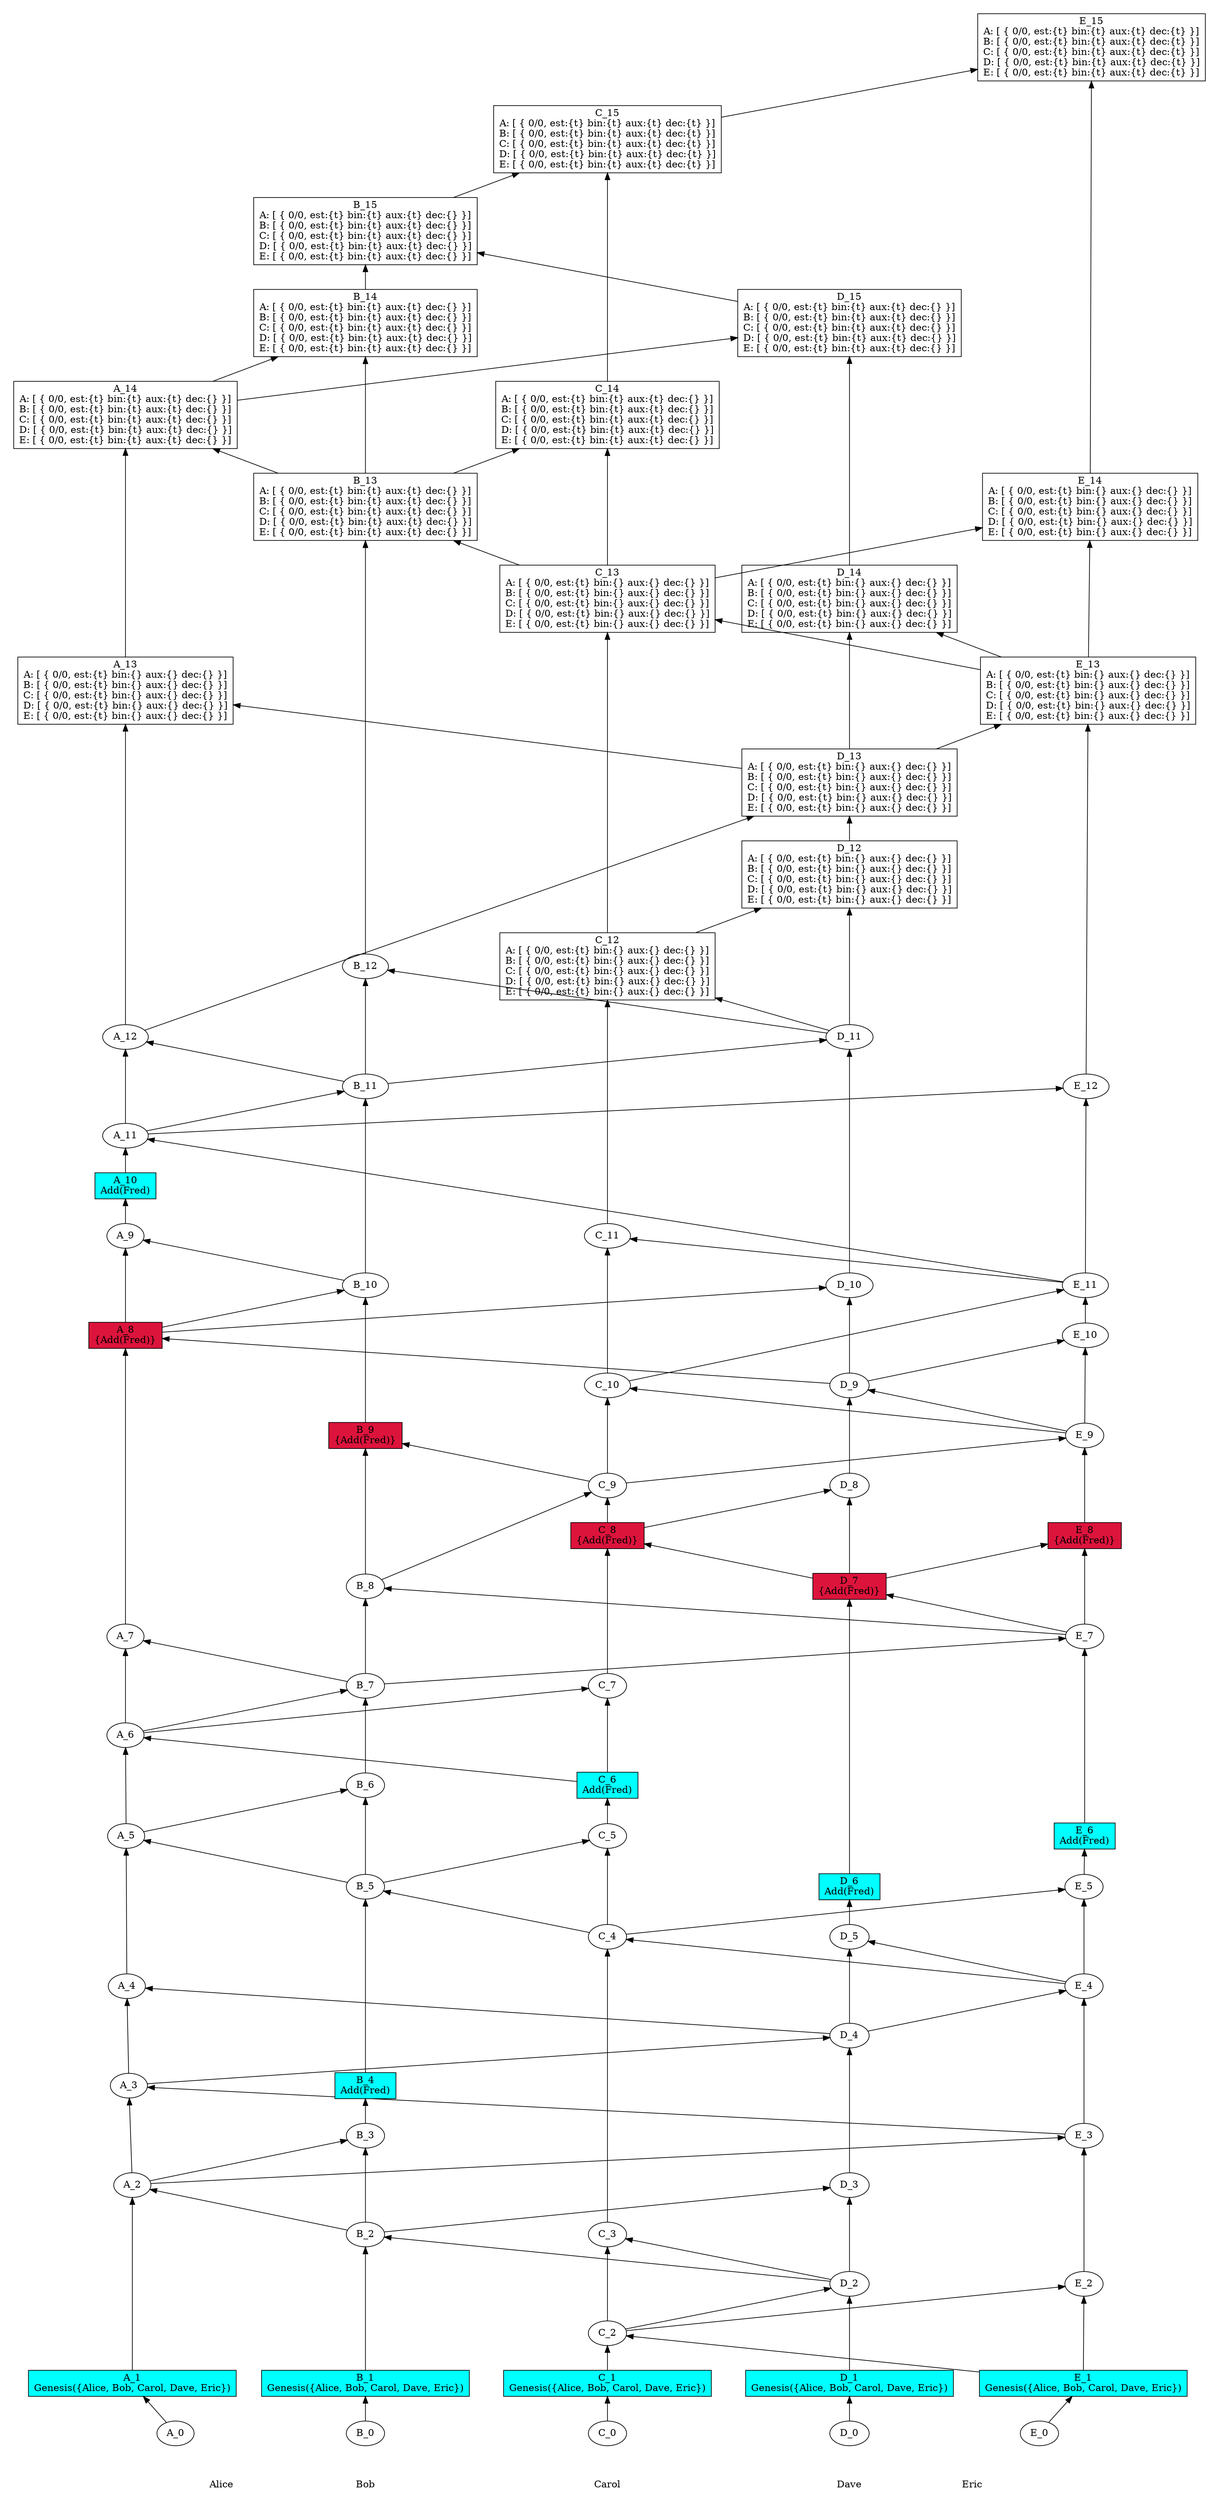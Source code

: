 digraph GossipGraph {
  splines=false
  rankdir=BT
/// our_id: Alice
/// peer_states: {Alice: "Active", Bob: "Active", Carol: "Active", Dave: "Active", Eric: "Active"}
/// { 0401d8..
/// cause: Response
/// interesting_content: {}
/// last_ancestors: {Alice: 6, Bob: 8, Carol: 6, Dave: 4, Eric: 7}
/// }
/// { 0be3da..
/// cause: Request
/// interesting_content: {}
/// last_ancestors: {Alice: 3, Bob: 2, Carol: 2, Dave: 4, Eric: 4}
/// }
/// { 0f0c81..
/// cause: Request
/// interesting_content: {}
/// last_ancestors: {Alice: 14, Bob: 13, Carol: 13, Dave: 13, Eric: 13}
/// }
/// { 12d233..
/// cause: Request
/// interesting_content: {}
/// last_ancestors: {Alice: 12, Bob: 11, Carol: 12, Dave: 13, Eric: 13}
/// }
/// { 17fc8d..
/// cause: Request
/// interesting_content: {}
/// last_ancestors: {Alice: 3, Bob: 2, Carol: 4, Dave: 4, Eric: 4}
/// }
/// { 1d133e..
/// cause: Request
/// interesting_content: {}
/// last_ancestors: {Alice: 14, Bob: 15, Carol: 13, Dave: 15, Eric: 13}
/// }
/// { 1de169..
/// cause: Response
/// interesting_content: {}
/// last_ancestors: {Alice: 14, Bob: 14, Carol: 13, Dave: 13, Eric: 13}
/// }
/// { 1ee1ea..
/// cause: Response
/// interesting_content: {}
/// last_ancestors: {Alice: 3, Bob: 2, Carol: 2, Dave: 2, Eric: 3}
/// }
/// { 243f9b..
/// cause: Request
/// interesting_content: {}
/// last_ancestors: {Alice: 3, Bob: 2, Carol: 2, Dave: 4, Eric: 3}
/// }
/// { 283af0..
/// cause: Request
/// interesting_content: {}
/// last_ancestors: {Alice: 14, Bob: 13, Carol: 13, Dave: 15, Eric: 13}
/// }
/// { 285d4a..
/// cause: Request
/// interesting_content: {}
/// last_ancestors: {Alice: 5, Bob: 5, Carol: 4, Dave: 4, Eric: 4}
/// }
/// { 2d9c69..
/// cause: Response
/// interesting_content: {}
/// last_ancestors: {Alice: 6, Bob: 7, Carol: 8, Dave: 8, Eric: 7}
/// }
/// { 2ef82a..
/// cause: Observation(Add(Fred))
/// interesting_content: {}
/// last_ancestors: {Alice: 3, Bob: 2, Carol: 2, Dave: 6, Eric: 4}
/// }
/// { 305576..
/// cause: Request
/// interesting_content: {}
/// last_ancestors: {Alice: 12, Bob: 11, Carol: 13, Dave: 13, Eric: 13}
/// }
/// { 3529f4..
/// cause: Response
/// interesting_content: {}
/// last_ancestors: {Alice: 6, Bob: 8, Carol: 11, Dave: 9, Eric: 11}
/// }
/// { 3a6b54..
/// cause: Response
/// interesting_content: {Add(Fred)}
/// last_ancestors: {Alice: 6, Bob: 9, Carol: 9, Dave: 7, Eric: 7}
/// }
/// { 3d95e4..
/// cause: Request
/// interesting_content: {}
/// last_ancestors: {Alice: 12, Bob: 13, Carol: 13, Dave: 13, Eric: 13}
/// }
/// { 3dd87c..
/// cause: Response
/// interesting_content: {}
/// last_ancestors: {Alice: 13, Bob: 11, Carol: 12, Dave: 13, Eric: 11}
/// }
/// { 401025..
/// cause: Response
/// interesting_content: {}
/// last_ancestors: {Alice: 12, Bob: 13, Carol: 14, Dave: 13, Eric: 13}
/// }
/// { 416f90..
/// cause: Observation(Genesis({Alice, Bob, Carol, Dave, Eric}))
/// interesting_content: {}
/// last_ancestors: {Bob: 1}
/// }
/// { 417f5a..
/// cause: Response
/// interesting_content: {}
/// last_ancestors: {Alice: 12, Bob: 11, Carol: 12, Dave: 14, Eric: 13}
/// }
/// { 435be2..
/// cause: Request
/// interesting_content: {Add(Fred)}
/// last_ancestors: {Alice: 6, Bob: 7, Carol: 8, Dave: 7, Eric: 7}
/// }
/// { 44802a..
/// cause: Request
/// interesting_content: {}
/// last_ancestors: {Alice: 14, Bob: 15, Carol: 15, Dave: 15, Eric: 15}
/// }
/// { 44b01b..
/// cause: Request
/// interesting_content: {}
/// last_ancestors: {Alice: 11, Bob: 10, Carol: 10, Dave: 9, Eric: 11}
/// }
/// { 463e55..
/// cause: Response
/// interesting_content: {}
/// last_ancestors: {Alice: 6, Bob: 8, Carol: 10, Dave: 7, Eric: 9}
/// }
/// { 47ac53..
/// cause: Response
/// interesting_content: {}
/// last_ancestors: {Alice: 5, Bob: 6, Carol: 4, Dave: 4, Eric: 4}
/// }
/// { 4ee0c8..
/// cause: Request
/// interesting_content: {}
/// last_ancestors: {Carol: 2, Dave: 2, Eric: 1}
/// }
/// { 50c6a5..
/// cause: Initial
/// interesting_content: {}
/// last_ancestors: {Carol: 0}
/// }
/// { 57c856..
/// cause: Request
/// interesting_content: {}
/// last_ancestors: {Alice: 6, Bob: 8, Carol: 9, Dave: 7, Eric: 9}
/// }
/// { 5c5533..
/// cause: Request
/// interesting_content: {}
/// last_ancestors: {Alice: 11, Bob: 11, Carol: 12, Dave: 11, Eric: 11}
/// }
/// { 5fb390..
/// cause: Request
/// interesting_content: {}
/// last_ancestors: {Alice: 14, Bob: 15, Carol: 15, Dave: 15, Eric: 13}
/// }
/// { 655532..
/// cause: Response
/// interesting_content: {}
/// last_ancestors: {Alice: 3, Bob: 2, Carol: 2, Dave: 5, Eric: 4}
/// }
/// { 659e9d..
/// cause: Observation(Add(Fred))
/// interesting_content: {}
/// last_ancestors: {Alice: 3, Bob: 5, Carol: 6, Dave: 4, Eric: 4}
/// }
/// { 665ca3..
/// cause: Request
/// interesting_content: {}
/// last_ancestors: {Alice: 2, Bob: 2, Carol: 2, Dave: 2, Eric: 1}
/// }
/// { 67ceff..
/// cause: Response
/// interesting_content: {}
/// last_ancestors: {Carol: 3, Dave: 2, Eric: 1}
/// }
/// { 74b811..
/// cause: Request
/// interesting_content: {}
/// last_ancestors: {Alice: 6, Bob: 7, Carol: 6, Dave: 4, Eric: 7}
/// }
/// { 77916c..
/// cause: Observation(Add(Fred))
/// interesting_content: {}
/// last_ancestors: {Alice: 10, Bob: 10, Carol: 9, Dave: 9, Eric: 9}
/// }
/// { 80358a..
/// cause: Request
/// interesting_content: {}
/// last_ancestors: {Bob: 2, Carol: 2, Dave: 2, Eric: 1}
/// }
/// { 821f15..
/// cause: Request
/// interesting_content: {}
/// last_ancestors: {Carol: 2, Eric: 1}
/// }
/// { 8627d8..
/// cause: Response
/// interesting_content: {}
/// last_ancestors: {Carol: 2, Eric: 2}
/// }
/// { 8d3f49..
/// cause: Request
/// interesting_content: {}
/// last_ancestors: {Alice: 3, Bob: 5, Carol: 4, Dave: 4, Eric: 4}
/// }
/// { 8de30c..
/// cause: Response
/// interesting_content: {}
/// last_ancestors: {Alice: 7, Bob: 7, Carol: 6, Dave: 4, Eric: 4}
/// }
/// { 8efa1a..
/// cause: Request
/// interesting_content: {}
/// last_ancestors: {Alice: 6, Bob: 8, Carol: 9, Dave: 7, Eric: 7}
/// }
/// { 91c17a..
/// cause: Observation(Add(Fred))
/// interesting_content: {}
/// last_ancestors: {Alice: 2, Bob: 4, Carol: 2, Dave: 2, Eric: 1}
/// }
/// { 94ba43..
/// cause: Response
/// interesting_content: {}
/// last_ancestors: {Alice: 3, Bob: 5, Carol: 5, Dave: 4, Eric: 4}
/// }
/// { 956aa5..
/// cause: Response
/// interesting_content: {}
/// last_ancestors: {Bob: 2, Carol: 2, Dave: 3, Eric: 1}
/// }
/// { 95961e..
/// cause: Request
/// interesting_content: {}
/// last_ancestors: {Alice: 6, Bob: 5, Carol: 6, Dave: 4, Eric: 4}
/// }
/// { 9868ef..
/// cause: Response
/// interesting_content: {}
/// last_ancestors: {Alice: 6, Bob: 5, Carol: 7, Dave: 4, Eric: 4}
/// }
/// { 9a6599..
/// cause: Request
/// interesting_content: {}
/// last_ancestors: {Alice: 12, Bob: 11, Carol: 12, Dave: 13, Eric: 11}
/// }
/// { 9aea8e..
/// cause: Response
/// interesting_content: {}
/// last_ancestors: {Alice: 12, Bob: 11, Carol: 13, Dave: 13, Eric: 14}
/// }
/// { 9b33e8..
/// cause: Response
/// interesting_content: {}
/// last_ancestors: {Alice: 8, Bob: 8, Carol: 9, Dave: 10, Eric: 9}
/// }
/// { 9dfe29..
/// cause: Response
/// interesting_content: {}
/// last_ancestors: {Alice: 3, Bob: 2, Carol: 4, Dave: 4, Eric: 5}
/// }
/// { a0ac51..
/// cause: Response
/// interesting_content: {}
/// last_ancestors: {Alice: 11, Bob: 12, Carol: 10, Dave: 11, Eric: 11}
/// }
/// { a3073b..
/// cause: Observation(Genesis({Alice, Bob, Carol, Dave, Eric}))
/// interesting_content: {}
/// last_ancestors: {Eric: 1}
/// }
/// { a92c26..
/// cause: Observation(Genesis({Alice, Bob, Carol, Dave, Eric}))
/// interesting_content: {}
/// last_ancestors: {Dave: 1}
/// }
/// { abbb12..
/// cause: Response
/// interesting_content: {}
/// last_ancestors: {Alice: 9, Bob: 10, Carol: 9, Dave: 9, Eric: 9}
/// }
/// { b016b3..
/// cause: Response
/// interesting_content: {}
/// last_ancestors: {Alice: 2, Bob: 3, Carol: 2, Dave: 2, Eric: 1}
/// }
/// { b10d0c..
/// cause: Request
/// interesting_content: {Add(Fred)}
/// last_ancestors: {Alice: 8, Bob: 8, Carol: 9, Dave: 9, Eric: 9}
/// }
/// { b1b418..
/// cause: Observation(Genesis({Alice, Bob, Carol, Dave, Eric}))
/// interesting_content: {}
/// last_ancestors: {Carol: 1}
/// }
/// { b41198..
/// cause: Response
/// interesting_content: {}
/// last_ancestors: {Alice: 6, Bob: 8, Carol: 9, Dave: 9, Eric: 10}
/// }
/// { b438d4..
/// cause: Response
/// interesting_content: {}
/// last_ancestors: {Alice: 4, Bob: 2, Carol: 2, Dave: 4, Eric: 3}
/// }
/// { b496f3..
/// cause: Observation(Add(Fred))
/// interesting_content: {}
/// last_ancestors: {Alice: 3, Bob: 2, Carol: 4, Dave: 4, Eric: 6}
/// }
/// { b5a216..
/// cause: Request
/// interesting_content: {}
/// last_ancestors: {Alice: 6, Bob: 7, Carol: 6, Dave: 4, Eric: 4}
/// }
/// { b68e32..
/// cause: Response
/// interesting_content: {Add(Fred)}
/// last_ancestors: {Alice: 6, Bob: 7, Carol: 6, Dave: 7, Eric: 8}
/// }
/// { b98cb7..
/// cause: Observation(Genesis({Alice, Bob, Carol, Dave, Eric}))
/// interesting_content: {}
/// last_ancestors: {Alice: 1}
/// }
/// { c0b638..
/// cause: Request
/// interesting_content: {}
/// last_ancestors: {Alice: 11, Bob: 11, Carol: 10, Dave: 11, Eric: 11}
/// }
/// { c151a7..
/// cause: Request
/// interesting_content: {}
/// last_ancestors: {Alice: 2, Bob: 2, Carol: 2, Dave: 2, Eric: 3}
/// }
/// { c2dd4f..
/// cause: Initial
/// interesting_content: {}
/// last_ancestors: {Dave: 0}
/// }
/// { c94909..
/// cause: Request
/// interesting_content: {}
/// last_ancestors: {Alice: 11, Bob: 11, Carol: 10, Dave: 9, Eric: 11}
/// }
/// { ca3ea5..
/// cause: Response
/// interesting_content: {}
/// last_ancestors: {Alice: 11, Bob: 10, Carol: 10, Dave: 9, Eric: 12}
/// }
/// { cda4a9..
/// cause: Request
/// interesting_content: {}
/// last_ancestors: {Alice: 6, Bob: 8, Carol: 10, Dave: 9, Eric: 11}
/// }
/// { e0064a..
/// cause: Initial
/// interesting_content: {}
/// last_ancestors: {Eric: 0}
/// }
/// { e8a201..
/// cause: Response
/// interesting_content: {}
/// last_ancestors: {Alice: 12, Bob: 11, Carol: 10, Dave: 9, Eric: 11}
/// }
/// { ea315d..
/// cause: Request
/// interesting_content: {}
/// last_ancestors: {Alice: 6, Bob: 8, Carol: 9, Dave: 9, Eric: 9}
/// }
/// { f1e228..
/// cause: Initial
/// interesting_content: {}
/// last_ancestors: {Alice: 0}
/// }
/// { f4f960..
/// cause: Request
/// interesting_content: {}
/// last_ancestors: {Alice: 8, Bob: 10, Carol: 9, Dave: 9, Eric: 9}
/// }
/// { f75e95..
/// cause: Request
/// interesting_content: {Add(Fred)}
/// last_ancestors: {Alice: 6, Bob: 7, Carol: 6, Dave: 7, Eric: 7}
/// }
/// { f776cd..
/// cause: Response
/// interesting_content: {}
/// last_ancestors: {Alice: 11, Bob: 11, Carol: 12, Dave: 12, Eric: 11}
/// }
/// { f93793..
/// cause: Initial
/// interesting_content: {}
/// last_ancestors: {Bob: 0}
/// }
    style=invis
  subgraph cluster_Carol {
    label=Carol
    Carol [style=invis]
    Carol -> "50c6a5.." [style=invis]
    "50c6a5.." -> "b1b418.." [minlen=1]
    "b1b418.." -> "821f15.." [minlen=1]
    "821f15.." -> "67ceff.." [minlen=2]
    "67ceff.." -> "17fc8d.." [minlen=6]
    "17fc8d.." -> "94ba43.." [minlen=2]
    "94ba43.." -> "659e9d.." [minlen=1]
    "659e9d.." -> "9868ef.." [minlen=2]
    "9868ef.." -> "435be2.." [minlen=3]
    "435be2.." -> "8efa1a.." [minlen=1]
    "8efa1a.." -> "463e55.." [minlen=2]
    "463e55.." -> "3529f4.." [minlen=3]
    "3529f4.." -> "5c5533.." [minlen=5]
    "5c5533.." -> "305576.." [minlen=4]
    "305576.." -> "401025.." [minlen=2]
    "401025.." -> "5fb390.." [minlen=3]


  }
  "a3073b.." -> "821f15.." [constraint=false]
  "4ee0c8.." -> "67ceff.." [constraint=false]
  "0be3da.." -> "17fc8d.." [constraint=false]
  "8d3f49.." -> "94ba43.." [constraint=false]
  "95961e.." -> "9868ef.." [constraint=false]
  "f75e95.." -> "435be2.." [constraint=false]
  "0401d8.." -> "8efa1a.." [constraint=false]
  "57c856.." -> "463e55.." [constraint=false]
  "cda4a9.." -> "3529f4.." [constraint=false]
  "c0b638.." -> "5c5533.." [constraint=false]
  "12d233.." -> "305576.." [constraint=false]
  "3d95e4.." -> "401025.." [constraint=false]
  "1d133e.." -> "5fb390.." [constraint=false]

    style=invis
  subgraph cluster_Dave {
    label=Dave
    Dave [style=invis]
    Dave -> "c2dd4f.." [style=invis]
    "c2dd4f.." -> "a92c26.." [minlen=1]
    "a92c26.." -> "4ee0c8.." [minlen=2]
    "4ee0c8.." -> "956aa5.." [minlen=2]
    "956aa5.." -> "243f9b.." [minlen=3]
    "243f9b.." -> "655532.." [minlen=2]
    "655532.." -> "2ef82a.." [minlen=1]
    "2ef82a.." -> "f75e95.." [minlen=6]
    "f75e95.." -> "2d9c69.." [minlen=2]
    "2d9c69.." -> "ea315d.." [minlen=2]
    "ea315d.." -> "9b33e8.." [minlen=2]
    "9b33e8.." -> "c0b638.." [minlen=5]
    "c0b638.." -> "f776cd.." [minlen=2]
    "f776cd.." -> "9a6599.." [minlen=1]
    "9a6599.." -> "417f5a.." [minlen=2]
    "417f5a.." -> "283af0.." [minlen=3]


  }
  "821f15.." -> "4ee0c8.." [constraint=false]
  "80358a.." -> "956aa5.." [constraint=false]
  "1ee1ea.." -> "243f9b.." [constraint=false]
  "0be3da.." -> "655532.." [constraint=false]
  "74b811.." -> "f75e95.." [constraint=false]
  "435be2.." -> "2d9c69.." [constraint=false]
  "57c856.." -> "ea315d.." [constraint=false]
  "b10d0c.." -> "9b33e8.." [constraint=false]
  "c94909.." -> "c0b638.." [constraint=false]
  "5c5533.." -> "f776cd.." [constraint=false]
  "e8a201.." -> "9a6599.." [constraint=false]
  "12d233.." -> "417f5a.." [constraint=false]
  "0f0c81.." -> "283af0.." [constraint=false]

    style=invis
  subgraph cluster_Eric {
    label=Eric
    Eric [style=invis]
    Eric -> "e0064a.." [style=invis]
    "e0064a.." -> "a3073b.." [minlen=1]
    "a3073b.." -> "8627d8.." [minlen=2]
    "8627d8.." -> "c151a7.." [minlen=3]
    "c151a7.." -> "0be3da.." [minlen=3]
    "0be3da.." -> "9dfe29.." [minlen=2]
    "9dfe29.." -> "b496f3.." [minlen=1]
    "b496f3.." -> "74b811.." [minlen=4]
    "74b811.." -> "b68e32.." [minlen=2]
    "b68e32.." -> "57c856.." [minlen=2]
    "57c856.." -> "b41198.." [minlen=2]
    "b41198.." -> "cda4a9.." [minlen=1]
    "cda4a9.." -> "ca3ea5.." [minlen=4]
    "ca3ea5.." -> "12d233.." [minlen=5]
    "12d233.." -> "9aea8e.." [minlen=2]
    "9aea8e.." -> "44802a.." [minlen=5]


  }
  "821f15.." -> "8627d8.." [constraint=false]
  "665ca3.." -> "c151a7.." [constraint=false]
  "243f9b.." -> "0be3da.." [constraint=false]
  "17fc8d.." -> "9dfe29.." [constraint=false]
  "b5a216.." -> "74b811.." [constraint=false]
  "f75e95.." -> "b68e32.." [constraint=false]
  "8efa1a.." -> "57c856.." [constraint=false]
  "ea315d.." -> "b41198.." [constraint=false]
  "463e55.." -> "cda4a9.." [constraint=false]
  "44b01b.." -> "ca3ea5.." [constraint=false]
  "9a6599.." -> "12d233.." [constraint=false]
  "305576.." -> "9aea8e.." [constraint=false]
  "5fb390.." -> "44802a.." [constraint=false]

    style=invis
  subgraph cluster_Alice {
    label=Alice
    Alice [style=invis]
    Alice -> "f1e228.." [style=invis]
    "f1e228.." -> "b98cb7.." [minlen=1]
    "b98cb7.." -> "665ca3.." [minlen=4]
    "665ca3.." -> "1ee1ea.." [minlen=2]
    "1ee1ea.." -> "b438d4.." [minlen=2]
    "b438d4.." -> "285d4a.." [minlen=3]
    "285d4a.." -> "95961e.." [minlen=2]
    "95961e.." -> "8de30c.." [minlen=2]
    "8de30c.." -> "b10d0c.." [minlen=6]
    "b10d0c.." -> "abbb12.." [minlen=2]
    "abbb12.." -> "77916c.." [minlen=1]
    "77916c.." -> "44b01b.." [minlen=1]
    "44b01b.." -> "e8a201.." [minlen=2]
    "e8a201.." -> "3dd87c.." [minlen=4]
    "3dd87c.." -> "0f0c81.." [minlen=3]


  }
  "80358a.." -> "665ca3.." [constraint=false]
  "c151a7.." -> "1ee1ea.." [constraint=false]
  "243f9b.." -> "b438d4.." [constraint=false]
  "8d3f49.." -> "285d4a.." [constraint=false]
  "659e9d.." -> "95961e.." [constraint=false]
  "b5a216.." -> "8de30c.." [constraint=false]
  "ea315d.." -> "b10d0c.." [constraint=false]
  "f4f960.." -> "abbb12.." [constraint=false]
  "cda4a9.." -> "44b01b.." [constraint=false]
  "c94909.." -> "e8a201.." [constraint=false]
  "9a6599.." -> "3dd87c.." [constraint=false]
  "3d95e4.." -> "0f0c81.." [constraint=false]

    style=invis
  subgraph cluster_Bob {
    label=Bob
    Bob [style=invis]
    Bob -> "f93793.." [style=invis]
    "f93793.." -> "416f90.." [minlen=1]
    "416f90.." -> "80358a.." [minlen=3]
    "80358a.." -> "b016b3.." [minlen=2]
    "b016b3.." -> "91c17a.." [minlen=1]
    "91c17a.." -> "8d3f49.." [minlen=4]
    "8d3f49.." -> "47ac53.." [minlen=2]
    "47ac53.." -> "b5a216.." [minlen=2]
    "b5a216.." -> "0401d8.." [minlen=2]
    "0401d8.." -> "3a6b54.." [minlen=3]
    "3a6b54.." -> "f4f960.." [minlen=3]
    "f4f960.." -> "c94909.." [minlen=4]
    "c94909.." -> "a0ac51.." [minlen=2]
    "a0ac51.." -> "3d95e4.." [minlen=5]
    "3d95e4.." -> "1de169.." [minlen=2]
    "1de169.." -> "1d133e.." [minlen=1]


  }
  "4ee0c8.." -> "80358a.." [constraint=false]
  "665ca3.." -> "b016b3.." [constraint=false]
  "17fc8d.." -> "8d3f49.." [constraint=false]
  "285d4a.." -> "47ac53.." [constraint=false]
  "95961e.." -> "b5a216.." [constraint=false]
  "74b811.." -> "0401d8.." [constraint=false]
  "8efa1a.." -> "3a6b54.." [constraint=false]
  "b10d0c.." -> "f4f960.." [constraint=false]
  "44b01b.." -> "c94909.." [constraint=false]
  "c0b638.." -> "a0ac51.." [constraint=false]
  "305576.." -> "3d95e4.." [constraint=false]
  "0f0c81.." -> "1de169.." [constraint=false]
  "283af0.." -> "1d133e.." [constraint=false]

 "0401d8.." [fillcolor=white, label="B_8"]
 "0be3da.." [fillcolor=white, label="E_4"]
 "0f0c81.." [ shape=rectangle, fillcolor=white, label="A_14
A: [ { 0/0, est:{t} bin:{t} aux:{t} dec:{} }]
B: [ { 0/0, est:{t} bin:{t} aux:{t} dec:{} }]
C: [ { 0/0, est:{t} bin:{t} aux:{t} dec:{} }]
D: [ { 0/0, est:{t} bin:{t} aux:{t} dec:{} }]
E: [ { 0/0, est:{t} bin:{t} aux:{t} dec:{} }]"]
 "12d233.." [ shape=rectangle, fillcolor=white, label="E_13
A: [ { 0/0, est:{t} bin:{} aux:{} dec:{} }]
B: [ { 0/0, est:{t} bin:{} aux:{} dec:{} }]
C: [ { 0/0, est:{t} bin:{} aux:{} dec:{} }]
D: [ { 0/0, est:{t} bin:{} aux:{} dec:{} }]
E: [ { 0/0, est:{t} bin:{} aux:{} dec:{} }]"]
 "17fc8d.." [fillcolor=white, label="C_4"]
 "1d133e.." [ shape=rectangle, fillcolor=white, label="B_15
A: [ { 0/0, est:{t} bin:{t} aux:{t} dec:{} }]
B: [ { 0/0, est:{t} bin:{t} aux:{t} dec:{} }]
C: [ { 0/0, est:{t} bin:{t} aux:{t} dec:{} }]
D: [ { 0/0, est:{t} bin:{t} aux:{t} dec:{} }]
E: [ { 0/0, est:{t} bin:{t} aux:{t} dec:{} }]"]
 "1de169.." [ shape=rectangle, fillcolor=white, label="B_14
A: [ { 0/0, est:{t} bin:{t} aux:{t} dec:{} }]
B: [ { 0/0, est:{t} bin:{t} aux:{t} dec:{} }]
C: [ { 0/0, est:{t} bin:{t} aux:{t} dec:{} }]
D: [ { 0/0, est:{t} bin:{t} aux:{t} dec:{} }]
E: [ { 0/0, est:{t} bin:{t} aux:{t} dec:{} }]"]
 "1ee1ea.." [fillcolor=white, label="A_3"]
 "243f9b.." [fillcolor=white, label="D_4"]
 "283af0.." [ shape=rectangle, fillcolor=white, label="D_15
A: [ { 0/0, est:{t} bin:{t} aux:{t} dec:{} }]
B: [ { 0/0, est:{t} bin:{t} aux:{t} dec:{} }]
C: [ { 0/0, est:{t} bin:{t} aux:{t} dec:{} }]
D: [ { 0/0, est:{t} bin:{t} aux:{t} dec:{} }]
E: [ { 0/0, est:{t} bin:{t} aux:{t} dec:{} }]"]
 "285d4a.." [fillcolor=white, label="A_5"]
 "2d9c69.." [fillcolor=white, label="D_8"]
 "2ef82a.." [fillcolor=white, label="D_6
Add(Fred)"]
 "2ef82a.." [shape=rectangle, style=filled, fillcolor=cyan]
 "305576.." [ shape=rectangle, fillcolor=white, label="C_13
A: [ { 0/0, est:{t} bin:{} aux:{} dec:{} }]
B: [ { 0/0, est:{t} bin:{} aux:{} dec:{} }]
C: [ { 0/0, est:{t} bin:{} aux:{} dec:{} }]
D: [ { 0/0, est:{t} bin:{} aux:{} dec:{} }]
E: [ { 0/0, est:{t} bin:{} aux:{} dec:{} }]"]
 "3529f4.." [fillcolor=white, label="C_11"]
 "3a6b54.." [fillcolor=white, label="B_9
{Add(Fred)}"]
 "3a6b54.." [shape=rectangle, style=filled, fillcolor=crimson]
 "3d95e4.." [ shape=rectangle, fillcolor=white, label="B_13
A: [ { 0/0, est:{t} bin:{t} aux:{t} dec:{} }]
B: [ { 0/0, est:{t} bin:{t} aux:{t} dec:{} }]
C: [ { 0/0, est:{t} bin:{t} aux:{t} dec:{} }]
D: [ { 0/0, est:{t} bin:{t} aux:{t} dec:{} }]
E: [ { 0/0, est:{t} bin:{t} aux:{t} dec:{} }]"]
 "3dd87c.." [ shape=rectangle, fillcolor=white, label="A_13
A: [ { 0/0, est:{t} bin:{} aux:{} dec:{} }]
B: [ { 0/0, est:{t} bin:{} aux:{} dec:{} }]
C: [ { 0/0, est:{t} bin:{} aux:{} dec:{} }]
D: [ { 0/0, est:{t} bin:{} aux:{} dec:{} }]
E: [ { 0/0, est:{t} bin:{} aux:{} dec:{} }]"]
 "401025.." [ shape=rectangle, fillcolor=white, label="C_14
A: [ { 0/0, est:{t} bin:{t} aux:{t} dec:{} }]
B: [ { 0/0, est:{t} bin:{t} aux:{t} dec:{} }]
C: [ { 0/0, est:{t} bin:{t} aux:{t} dec:{} }]
D: [ { 0/0, est:{t} bin:{t} aux:{t} dec:{} }]
E: [ { 0/0, est:{t} bin:{t} aux:{t} dec:{} }]"]
 "416f90.." [fillcolor=white, label="B_1
Genesis({Alice, Bob, Carol, Dave, Eric})"]
 "416f90.." [shape=rectangle, style=filled, fillcolor=cyan]
 "417f5a.." [ shape=rectangle, fillcolor=white, label="D_14
A: [ { 0/0, est:{t} bin:{} aux:{} dec:{} }]
B: [ { 0/0, est:{t} bin:{} aux:{} dec:{} }]
C: [ { 0/0, est:{t} bin:{} aux:{} dec:{} }]
D: [ { 0/0, est:{t} bin:{} aux:{} dec:{} }]
E: [ { 0/0, est:{t} bin:{} aux:{} dec:{} }]"]
 "435be2.." [fillcolor=white, label="C_8
{Add(Fred)}"]
 "435be2.." [shape=rectangle, style=filled, fillcolor=crimson]
 "44802a.." [ shape=rectangle, fillcolor=white, label="E_15
A: [ { 0/0, est:{t} bin:{t} aux:{t} dec:{t} }]
B: [ { 0/0, est:{t} bin:{t} aux:{t} dec:{t} }]
C: [ { 0/0, est:{t} bin:{t} aux:{t} dec:{t} }]
D: [ { 0/0, est:{t} bin:{t} aux:{t} dec:{t} }]
E: [ { 0/0, est:{t} bin:{t} aux:{t} dec:{t} }]"]
 "44b01b.." [fillcolor=white, label="A_11"]
 "463e55.." [fillcolor=white, label="C_10"]
 "47ac53.." [fillcolor=white, label="B_6"]
 "4ee0c8.." [fillcolor=white, label="D_2"]
 "50c6a5.." [fillcolor=white, label="C_0"]
 "57c856.." [fillcolor=white, label="E_9"]
 "5c5533.." [ shape=rectangle, fillcolor=white, label="C_12
A: [ { 0/0, est:{t} bin:{} aux:{} dec:{} }]
B: [ { 0/0, est:{t} bin:{} aux:{} dec:{} }]
C: [ { 0/0, est:{t} bin:{} aux:{} dec:{} }]
D: [ { 0/0, est:{t} bin:{} aux:{} dec:{} }]
E: [ { 0/0, est:{t} bin:{} aux:{} dec:{} }]"]
 "5fb390.." [ shape=rectangle, fillcolor=white, label="C_15
A: [ { 0/0, est:{t} bin:{t} aux:{t} dec:{t} }]
B: [ { 0/0, est:{t} bin:{t} aux:{t} dec:{t} }]
C: [ { 0/0, est:{t} bin:{t} aux:{t} dec:{t} }]
D: [ { 0/0, est:{t} bin:{t} aux:{t} dec:{t} }]
E: [ { 0/0, est:{t} bin:{t} aux:{t} dec:{t} }]"]
 "655532.." [fillcolor=white, label="D_5"]
 "659e9d.." [fillcolor=white, label="C_6
Add(Fred)"]
 "659e9d.." [shape=rectangle, style=filled, fillcolor=cyan]
 "665ca3.." [fillcolor=white, label="A_2"]
 "67ceff.." [fillcolor=white, label="C_3"]
 "74b811.." [fillcolor=white, label="E_7"]
 "77916c.." [fillcolor=white, label="A_10
Add(Fred)"]
 "77916c.." [shape=rectangle, style=filled, fillcolor=cyan]
 "80358a.." [fillcolor=white, label="B_2"]
 "821f15.." [fillcolor=white, label="C_2"]
 "8627d8.." [fillcolor=white, label="E_2"]
 "8d3f49.." [fillcolor=white, label="B_5"]
 "8de30c.." [fillcolor=white, label="A_7"]
 "8efa1a.." [fillcolor=white, label="C_9"]
 "91c17a.." [fillcolor=white, label="B_4
Add(Fred)"]
 "91c17a.." [shape=rectangle, style=filled, fillcolor=cyan]
 "94ba43.." [fillcolor=white, label="C_5"]
 "956aa5.." [fillcolor=white, label="D_3"]
 "95961e.." [fillcolor=white, label="A_6"]
 "9868ef.." [fillcolor=white, label="C_7"]
 "9a6599.." [ shape=rectangle, fillcolor=white, label="D_13
A: [ { 0/0, est:{t} bin:{} aux:{} dec:{} }]
B: [ { 0/0, est:{t} bin:{} aux:{} dec:{} }]
C: [ { 0/0, est:{t} bin:{} aux:{} dec:{} }]
D: [ { 0/0, est:{t} bin:{} aux:{} dec:{} }]
E: [ { 0/0, est:{t} bin:{} aux:{} dec:{} }]"]
 "9aea8e.." [ shape=rectangle, fillcolor=white, label="E_14
A: [ { 0/0, est:{t} bin:{} aux:{} dec:{} }]
B: [ { 0/0, est:{t} bin:{} aux:{} dec:{} }]
C: [ { 0/0, est:{t} bin:{} aux:{} dec:{} }]
D: [ { 0/0, est:{t} bin:{} aux:{} dec:{} }]
E: [ { 0/0, est:{t} bin:{} aux:{} dec:{} }]"]
 "9b33e8.." [fillcolor=white, label="D_10"]
 "9dfe29.." [fillcolor=white, label="E_5"]
 "a0ac51.." [fillcolor=white, label="B_12"]
 "a3073b.." [fillcolor=white, label="E_1
Genesis({Alice, Bob, Carol, Dave, Eric})"]
 "a3073b.." [shape=rectangle, style=filled, fillcolor=cyan]
 "a92c26.." [fillcolor=white, label="D_1
Genesis({Alice, Bob, Carol, Dave, Eric})"]
 "a92c26.." [shape=rectangle, style=filled, fillcolor=cyan]
 "abbb12.." [fillcolor=white, label="A_9"]
 "b016b3.." [fillcolor=white, label="B_3"]
 "b10d0c.." [fillcolor=white, label="A_8
{Add(Fred)}"]
 "b10d0c.." [shape=rectangle, style=filled, fillcolor=crimson]
 "b1b418.." [fillcolor=white, label="C_1
Genesis({Alice, Bob, Carol, Dave, Eric})"]
 "b1b418.." [shape=rectangle, style=filled, fillcolor=cyan]
 "b41198.." [fillcolor=white, label="E_10"]
 "b438d4.." [fillcolor=white, label="A_4"]
 "b496f3.." [fillcolor=white, label="E_6
Add(Fred)"]
 "b496f3.." [shape=rectangle, style=filled, fillcolor=cyan]
 "b5a216.." [fillcolor=white, label="B_7"]
 "b68e32.." [fillcolor=white, label="E_8
{Add(Fred)}"]
 "b68e32.." [shape=rectangle, style=filled, fillcolor=crimson]
 "b98cb7.." [fillcolor=white, label="A_1
Genesis({Alice, Bob, Carol, Dave, Eric})"]
 "b98cb7.." [shape=rectangle, style=filled, fillcolor=cyan]
 "c0b638.." [fillcolor=white, label="D_11"]
 "c151a7.." [fillcolor=white, label="E_3"]
 "c2dd4f.." [fillcolor=white, label="D_0"]
 "c94909.." [fillcolor=white, label="B_11"]
 "ca3ea5.." [fillcolor=white, label="E_12"]
 "cda4a9.." [fillcolor=white, label="E_11"]
 "e0064a.." [fillcolor=white, label="E_0"]
 "e8a201.." [fillcolor=white, label="A_12"]
 "ea315d.." [fillcolor=white, label="D_9"]
 "f1e228.." [fillcolor=white, label="A_0"]
 "f4f960.." [fillcolor=white, label="B_10"]
 "f75e95.." [fillcolor=white, label="D_7
{Add(Fred)}"]
 "f75e95.." [shape=rectangle, style=filled, fillcolor=crimson]
 "f776cd.." [ shape=rectangle, fillcolor=white, label="D_12
A: [ { 0/0, est:{t} bin:{} aux:{} dec:{} }]
B: [ { 0/0, est:{t} bin:{} aux:{} dec:{} }]
C: [ { 0/0, est:{t} bin:{} aux:{} dec:{} }]
D: [ { 0/0, est:{t} bin:{} aux:{} dec:{} }]
E: [ { 0/0, est:{t} bin:{} aux:{} dec:{} }]"]
 "f93793.." [fillcolor=white, label="B_0"]

  {
    rank=same
    Carol [style=filled, color=white]
    Dave [style=filled, color=white]
    Eric [style=filled, color=white]
    Alice [style=filled, color=white]
    Bob [style=filled, color=white]
  }
  Alice -> Bob -> Carol -> Dave -> Eric [style=invis]
}
